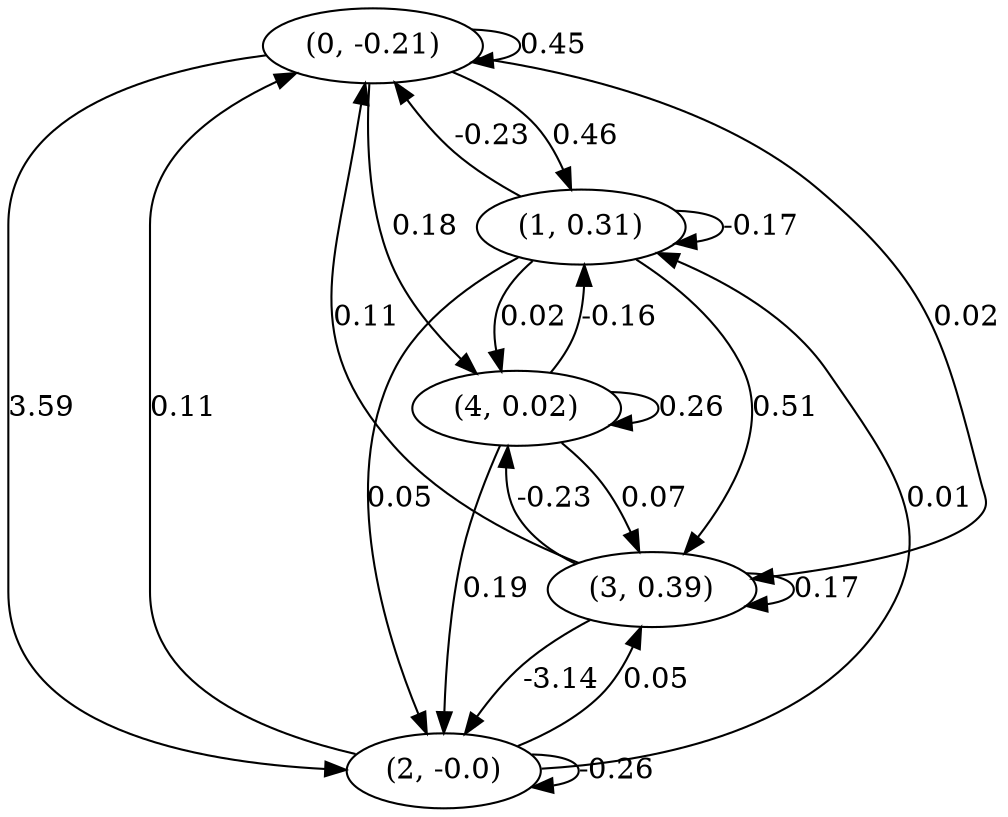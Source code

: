 digraph {
    0 [ label = "(0, -0.21)" ]
    1 [ label = "(1, 0.31)" ]
    2 [ label = "(2, -0.0)" ]
    3 [ label = "(3, 0.39)" ]
    4 [ label = "(4, 0.02)" ]
    0 -> 0 [ label = "0.45" ]
    1 -> 1 [ label = "-0.17" ]
    2 -> 2 [ label = "-0.26" ]
    3 -> 3 [ label = "0.17" ]
    4 -> 4 [ label = "0.26" ]
    1 -> 0 [ label = "-0.23" ]
    2 -> 0 [ label = "0.11" ]
    3 -> 0 [ label = "0.11" ]
    0 -> 1 [ label = "0.46" ]
    2 -> 1 [ label = "0.01" ]
    4 -> 1 [ label = "-0.16" ]
    0 -> 2 [ label = "3.59" ]
    1 -> 2 [ label = "0.05" ]
    3 -> 2 [ label = "-3.14" ]
    4 -> 2 [ label = "0.19" ]
    0 -> 3 [ label = "0.02" ]
    1 -> 3 [ label = "0.51" ]
    2 -> 3 [ label = "0.05" ]
    4 -> 3 [ label = "0.07" ]
    0 -> 4 [ label = "0.18" ]
    1 -> 4 [ label = "0.02" ]
    3 -> 4 [ label = "-0.23" ]
}


